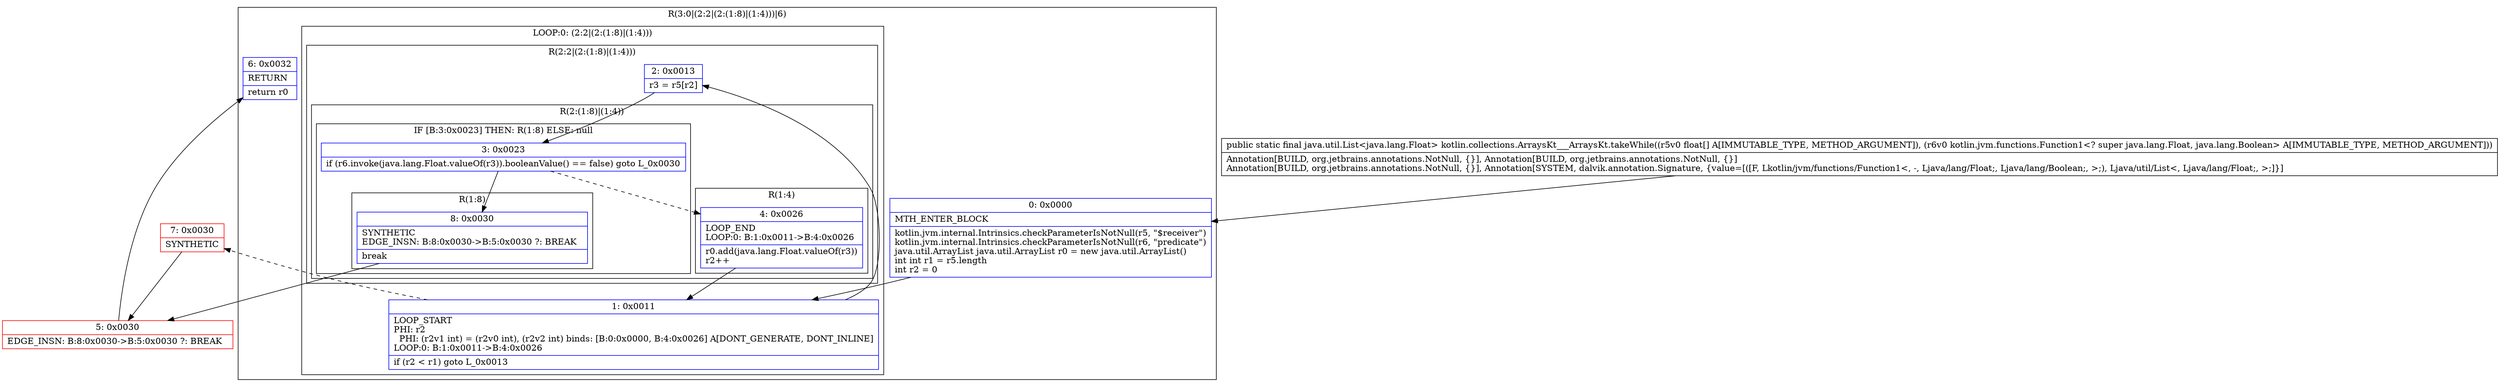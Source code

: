 digraph "CFG forkotlin.collections.ArraysKt___ArraysKt.takeWhile([FLkotlin\/jvm\/functions\/Function1;)Ljava\/util\/List;" {
subgraph cluster_Region_2132442411 {
label = "R(3:0|(2:2|(2:(1:8)|(1:4)))|6)";
node [shape=record,color=blue];
Node_0 [shape=record,label="{0\:\ 0x0000|MTH_ENTER_BLOCK\l|kotlin.jvm.internal.Intrinsics.checkParameterIsNotNull(r5, \"$receiver\")\lkotlin.jvm.internal.Intrinsics.checkParameterIsNotNull(r6, \"predicate\")\ljava.util.ArrayList java.util.ArrayList r0 = new java.util.ArrayList()\lint int r1 = r5.length\lint r2 = 0\l}"];
subgraph cluster_LoopRegion_806887271 {
label = "LOOP:0: (2:2|(2:(1:8)|(1:4)))";
node [shape=record,color=blue];
Node_1 [shape=record,label="{1\:\ 0x0011|LOOP_START\lPHI: r2 \l  PHI: (r2v1 int) = (r2v0 int), (r2v2 int) binds: [B:0:0x0000, B:4:0x0026] A[DONT_GENERATE, DONT_INLINE]\lLOOP:0: B:1:0x0011\-\>B:4:0x0026\l|if (r2 \< r1) goto L_0x0013\l}"];
subgraph cluster_Region_1563406926 {
label = "R(2:2|(2:(1:8)|(1:4)))";
node [shape=record,color=blue];
Node_2 [shape=record,label="{2\:\ 0x0013|r3 = r5[r2]\l}"];
subgraph cluster_Region_2002287259 {
label = "R(2:(1:8)|(1:4))";
node [shape=record,color=blue];
subgraph cluster_IfRegion_1792590030 {
label = "IF [B:3:0x0023] THEN: R(1:8) ELSE: null";
node [shape=record,color=blue];
Node_3 [shape=record,label="{3\:\ 0x0023|if (r6.invoke(java.lang.Float.valueOf(r3)).booleanValue() == false) goto L_0x0030\l}"];
subgraph cluster_Region_1025681548 {
label = "R(1:8)";
node [shape=record,color=blue];
Node_8 [shape=record,label="{8\:\ 0x0030|SYNTHETIC\lEDGE_INSN: B:8:0x0030\-\>B:5:0x0030 ?: BREAK  \l|break\l}"];
}
}
subgraph cluster_Region_135129737 {
label = "R(1:4)";
node [shape=record,color=blue];
Node_4 [shape=record,label="{4\:\ 0x0026|LOOP_END\lLOOP:0: B:1:0x0011\-\>B:4:0x0026\l|r0.add(java.lang.Float.valueOf(r3))\lr2++\l}"];
}
}
}
}
Node_6 [shape=record,label="{6\:\ 0x0032|RETURN\l|return r0\l}"];
}
Node_5 [shape=record,color=red,label="{5\:\ 0x0030|EDGE_INSN: B:8:0x0030\-\>B:5:0x0030 ?: BREAK  \l}"];
Node_7 [shape=record,color=red,label="{7\:\ 0x0030|SYNTHETIC\l}"];
MethodNode[shape=record,label="{public static final java.util.List\<java.lang.Float\> kotlin.collections.ArraysKt___ArraysKt.takeWhile((r5v0 float[] A[IMMUTABLE_TYPE, METHOD_ARGUMENT]), (r6v0 kotlin.jvm.functions.Function1\<? super java.lang.Float, java.lang.Boolean\> A[IMMUTABLE_TYPE, METHOD_ARGUMENT]))  | Annotation[BUILD, org.jetbrains.annotations.NotNull, \{\}], Annotation[BUILD, org.jetbrains.annotations.NotNull, \{\}]\lAnnotation[BUILD, org.jetbrains.annotations.NotNull, \{\}], Annotation[SYSTEM, dalvik.annotation.Signature, \{value=[([F, Lkotlin\/jvm\/functions\/Function1\<, \-, Ljava\/lang\/Float;, Ljava\/lang\/Boolean;, \>;), Ljava\/util\/List\<, Ljava\/lang\/Float;, \>;]\}]\l}"];
MethodNode -> Node_0;
Node_0 -> Node_1;
Node_1 -> Node_2;
Node_1 -> Node_7[style=dashed];
Node_2 -> Node_3;
Node_3 -> Node_4[style=dashed];
Node_3 -> Node_8;
Node_8 -> Node_5;
Node_4 -> Node_1;
Node_5 -> Node_6;
Node_7 -> Node_5;
}

